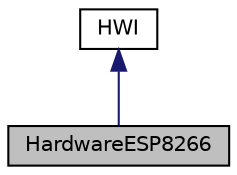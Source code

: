 digraph "HardwareESP8266"
{
 // INTERACTIVE_SVG=YES
  edge [fontname="Helvetica",fontsize="10",labelfontname="Helvetica",labelfontsize="10"];
  node [fontname="Helvetica",fontsize="10",shape=record];
  Node2 [label="HardwareESP8266",height=0.2,width=0.4,color="black", fillcolor="grey75", style="filled", fontcolor="black"];
  Node3 -> Node2 [dir="back",color="midnightblue",fontsize="10",style="solid",fontname="Helvetica"];
  Node3 [label="HWI",height=0.2,width=0.4,color="black", fillcolor="white", style="filled",URL="$d3/de6/class_h_w_i.html"];
}
